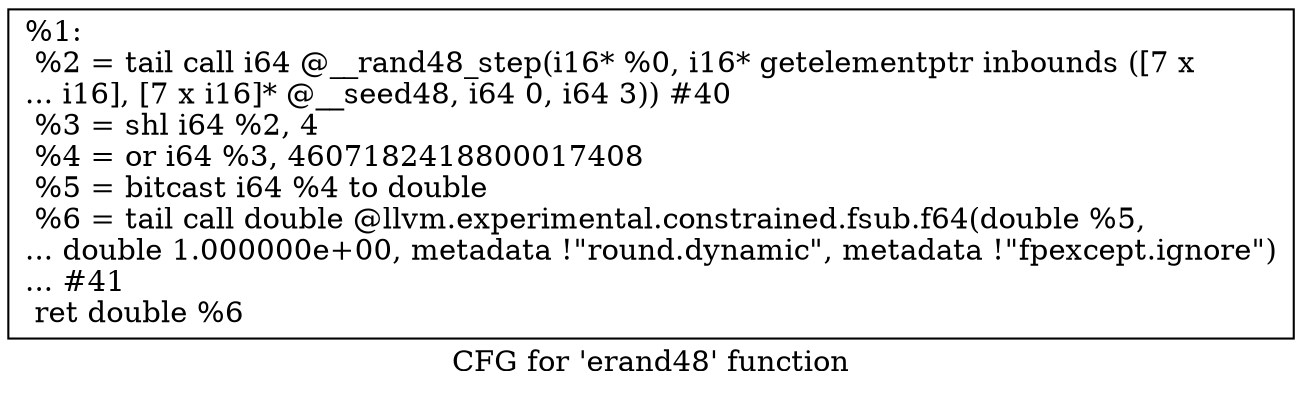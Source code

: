 digraph "CFG for 'erand48' function" {
	label="CFG for 'erand48' function";

	Node0x1e6e580 [shape=record,label="{%1:\l  %2 = tail call i64 @__rand48_step(i16* %0, i16* getelementptr inbounds ([7 x\l... i16], [7 x i16]* @__seed48, i64 0, i64 3)) #40\l  %3 = shl i64 %2, 4\l  %4 = or i64 %3, 4607182418800017408\l  %5 = bitcast i64 %4 to double\l  %6 = tail call double @llvm.experimental.constrained.fsub.f64(double %5,\l... double 1.000000e+00, metadata !\"round.dynamic\", metadata !\"fpexcept.ignore\")\l... #41\l  ret double %6\l}"];
}
